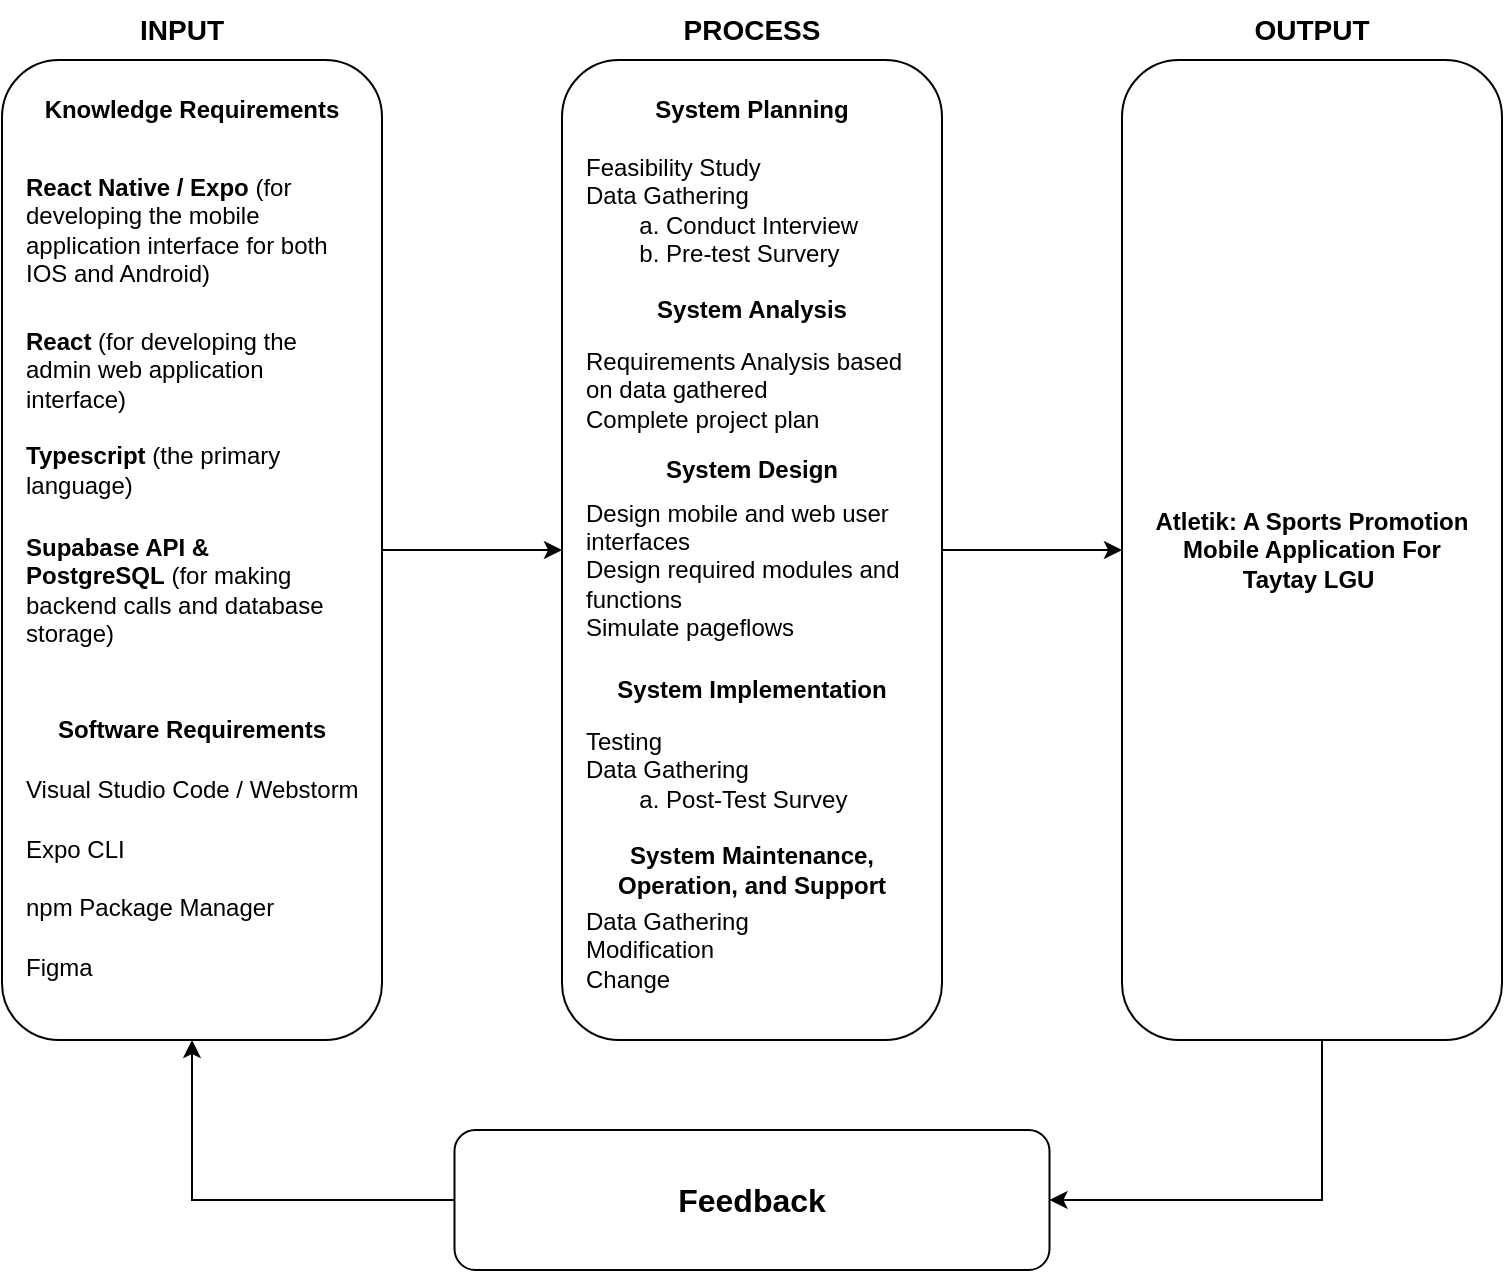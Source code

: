 <mxfile version="27.0.5">
  <diagram name="Page-1" id="kPM-uQXOeN8c8hdtPSXf">
    <mxGraphModel dx="1737" dy="1163" grid="1" gridSize="10" guides="1" tooltips="1" connect="1" arrows="1" fold="1" page="1" pageScale="1" pageWidth="850" pageHeight="1100" math="0" shadow="0">
      <root>
        <mxCell id="0" />
        <mxCell id="1" parent="0" />
        <mxCell id="4JLXjGs61Wf1CLOQnbgo-1" style="edgeStyle=orthogonalEdgeStyle;rounded=0;orthogonalLoop=1;jettySize=auto;html=1;exitX=1;exitY=0.5;exitDx=0;exitDy=0;entryX=0;entryY=0.5;entryDx=0;entryDy=0;" edge="1" parent="1" source="4JLXjGs61Wf1CLOQnbgo-2" target="4JLXjGs61Wf1CLOQnbgo-12">
          <mxGeometry relative="1" as="geometry" />
        </mxCell>
        <mxCell id="4JLXjGs61Wf1CLOQnbgo-2" value="" style="rounded=1;whiteSpace=wrap;html=1;fillColor=none;" vertex="1" parent="1">
          <mxGeometry x="50" y="120" width="190" height="490" as="geometry" />
        </mxCell>
        <mxCell id="4JLXjGs61Wf1CLOQnbgo-3" value="Knowledge Requirements" style="text;html=1;align=center;verticalAlign=middle;whiteSpace=wrap;rounded=0;fontStyle=1" vertex="1" parent="1">
          <mxGeometry x="60" y="130" width="170" height="30" as="geometry" />
        </mxCell>
        <mxCell id="4JLXjGs61Wf1CLOQnbgo-4" value="&lt;b&gt;React Native / Expo&lt;/b&gt; (for developing the mobile application interface for both IOS and Android)" style="text;html=1;align=left;verticalAlign=middle;whiteSpace=wrap;rounded=0;" vertex="1" parent="1">
          <mxGeometry x="60" y="190" width="170" height="30" as="geometry" />
        </mxCell>
        <mxCell id="4JLXjGs61Wf1CLOQnbgo-5" value="&lt;b&gt;React &lt;/b&gt;(for developing the admin web application interface)" style="text;html=1;align=left;verticalAlign=middle;whiteSpace=wrap;rounded=0;" vertex="1" parent="1">
          <mxGeometry x="60" y="260" width="170" height="30" as="geometry" />
        </mxCell>
        <mxCell id="4JLXjGs61Wf1CLOQnbgo-6" value="&lt;b&gt;Typescript &lt;/b&gt;(the primary language)" style="text;html=1;align=left;verticalAlign=middle;whiteSpace=wrap;rounded=0;" vertex="1" parent="1">
          <mxGeometry x="60" y="310" width="170" height="30" as="geometry" />
        </mxCell>
        <mxCell id="4JLXjGs61Wf1CLOQnbgo-7" value="&lt;b&gt;Supabase API &amp;amp; PostgreSQL&lt;/b&gt;&amp;nbsp;(for making backend calls and database storage)" style="text;html=1;align=left;verticalAlign=middle;whiteSpace=wrap;rounded=0;" vertex="1" parent="1">
          <mxGeometry x="60" y="370" width="170" height="30" as="geometry" />
        </mxCell>
        <mxCell id="4JLXjGs61Wf1CLOQnbgo-8" value="Software Requirements" style="text;html=1;align=center;verticalAlign=middle;whiteSpace=wrap;rounded=0;fontStyle=1" vertex="1" parent="1">
          <mxGeometry x="60" y="440" width="170" height="30" as="geometry" />
        </mxCell>
        <mxCell id="4JLXjGs61Wf1CLOQnbgo-9" value="Visual Studio Code / Webstorm" style="text;html=1;align=left;verticalAlign=middle;whiteSpace=wrap;rounded=0;" vertex="1" parent="1">
          <mxGeometry x="60" y="470" width="170" height="30" as="geometry" />
        </mxCell>
        <mxCell id="4JLXjGs61Wf1CLOQnbgo-10" value="Expo CLI" style="text;html=1;align=left;verticalAlign=middle;whiteSpace=wrap;rounded=0;" vertex="1" parent="1">
          <mxGeometry x="60" y="500" width="170" height="30" as="geometry" />
        </mxCell>
        <mxCell id="4JLXjGs61Wf1CLOQnbgo-11" style="edgeStyle=orthogonalEdgeStyle;rounded=0;orthogonalLoop=1;jettySize=auto;html=1;exitX=1;exitY=0.5;exitDx=0;exitDy=0;entryX=0;entryY=0.5;entryDx=0;entryDy=0;" edge="1" parent="1" source="4JLXjGs61Wf1CLOQnbgo-12" target="4JLXjGs61Wf1CLOQnbgo-24">
          <mxGeometry relative="1" as="geometry" />
        </mxCell>
        <mxCell id="4JLXjGs61Wf1CLOQnbgo-12" value="" style="rounded=1;whiteSpace=wrap;html=1;fillColor=none;" vertex="1" parent="1">
          <mxGeometry x="330" y="120" width="190" height="490" as="geometry" />
        </mxCell>
        <mxCell id="4JLXjGs61Wf1CLOQnbgo-13" value="System Planning" style="text;html=1;align=center;verticalAlign=middle;whiteSpace=wrap;rounded=0;fontStyle=1" vertex="1" parent="1">
          <mxGeometry x="340" y="130" width="170" height="30" as="geometry" />
        </mxCell>
        <mxCell id="4JLXjGs61Wf1CLOQnbgo-14" value="Feasibility Study&lt;div&gt;Data Gathering&lt;/div&gt;&lt;div&gt;&lt;span style=&quot;white-space: pre;&quot;&gt;&#x9;&lt;/span&gt;a. Conduct Interview&lt;br&gt;&lt;/div&gt;&lt;div&gt;&lt;span style=&quot;white-space: pre;&quot;&gt;&#x9;&lt;/span&gt;b. Pre-test Survery&lt;br&gt;&lt;/div&gt;" style="text;html=1;align=left;verticalAlign=middle;whiteSpace=wrap;rounded=0;" vertex="1" parent="1">
          <mxGeometry x="340" y="180" width="170" height="30" as="geometry" />
        </mxCell>
        <mxCell id="4JLXjGs61Wf1CLOQnbgo-15" value="Requirements Analysis based on data gathered&lt;div&gt;Complete project plan&lt;/div&gt;" style="text;html=1;align=left;verticalAlign=middle;whiteSpace=wrap;rounded=0;" vertex="1" parent="1">
          <mxGeometry x="340" y="270" width="170" height="30" as="geometry" />
        </mxCell>
        <mxCell id="4JLXjGs61Wf1CLOQnbgo-16" value="System Implementation" style="text;html=1;align=center;verticalAlign=middle;whiteSpace=wrap;rounded=0;fontStyle=1" vertex="1" parent="1">
          <mxGeometry x="340" y="420" width="170" height="30" as="geometry" />
        </mxCell>
        <mxCell id="4JLXjGs61Wf1CLOQnbgo-17" value="System Analysis" style="text;html=1;align=center;verticalAlign=middle;whiteSpace=wrap;rounded=0;fontStyle=1" vertex="1" parent="1">
          <mxGeometry x="340" y="230" width="170" height="30" as="geometry" />
        </mxCell>
        <mxCell id="4JLXjGs61Wf1CLOQnbgo-18" value="&lt;div&gt;Design mobile and web user interfaces&lt;/div&gt;&lt;div&gt;Design required modules and functions&lt;/div&gt;&lt;div&gt;Simulate pageflows&lt;/div&gt;" style="text;html=1;align=left;verticalAlign=middle;whiteSpace=wrap;rounded=0;" vertex="1" parent="1">
          <mxGeometry x="340" y="360" width="170" height="30" as="geometry" />
        </mxCell>
        <mxCell id="4JLXjGs61Wf1CLOQnbgo-19" value="System Design" style="text;html=1;align=center;verticalAlign=middle;whiteSpace=wrap;rounded=0;fontStyle=1" vertex="1" parent="1">
          <mxGeometry x="340" y="310" width="170" height="30" as="geometry" />
        </mxCell>
        <mxCell id="4JLXjGs61Wf1CLOQnbgo-20" value="Testing&amp;nbsp;&lt;div&gt;Data Gathering&lt;/div&gt;&lt;div&gt;&lt;span style=&quot;white-space: pre;&quot;&gt;&#x9;&lt;/span&gt;a. Post-Test Survey&lt;br&gt;&lt;/div&gt;" style="text;html=1;align=left;verticalAlign=middle;whiteSpace=wrap;rounded=0;" vertex="1" parent="1">
          <mxGeometry x="340" y="460" width="170" height="30" as="geometry" />
        </mxCell>
        <mxCell id="4JLXjGs61Wf1CLOQnbgo-21" value="System Maintenance, Operation, and Support" style="text;html=1;align=center;verticalAlign=middle;whiteSpace=wrap;rounded=0;fontStyle=1" vertex="1" parent="1">
          <mxGeometry x="340" y="510" width="170" height="30" as="geometry" />
        </mxCell>
        <mxCell id="4JLXjGs61Wf1CLOQnbgo-22" value="Data Gathering&lt;div&gt;Modification&lt;/div&gt;&lt;div&gt;Change&lt;/div&gt;" style="text;html=1;align=left;verticalAlign=middle;whiteSpace=wrap;rounded=0;" vertex="1" parent="1">
          <mxGeometry x="340" y="550" width="170" height="30" as="geometry" />
        </mxCell>
        <mxCell id="4JLXjGs61Wf1CLOQnbgo-23" style="edgeStyle=orthogonalEdgeStyle;rounded=0;orthogonalLoop=1;jettySize=auto;html=1;entryX=1;entryY=0.5;entryDx=0;entryDy=0;" edge="1" parent="1" source="4JLXjGs61Wf1CLOQnbgo-24" target="4JLXjGs61Wf1CLOQnbgo-30">
          <mxGeometry relative="1" as="geometry">
            <Array as="points">
              <mxPoint x="710" y="690" />
            </Array>
          </mxGeometry>
        </mxCell>
        <mxCell id="4JLXjGs61Wf1CLOQnbgo-24" value="" style="rounded=1;whiteSpace=wrap;html=1;fillColor=none;" vertex="1" parent="1">
          <mxGeometry x="610" y="120" width="190" height="490" as="geometry" />
        </mxCell>
        <mxCell id="4JLXjGs61Wf1CLOQnbgo-25" value="Atletik: A Sports Promotion Mobile Application For Taytay LGU&amp;nbsp;" style="text;html=1;align=center;verticalAlign=middle;whiteSpace=wrap;rounded=0;fontStyle=1" vertex="1" parent="1">
          <mxGeometry x="620" y="350" width="170" height="30" as="geometry" />
        </mxCell>
        <mxCell id="4JLXjGs61Wf1CLOQnbgo-26" value="&lt;font style=&quot;font-size: 14px;&quot;&gt;&lt;b&gt;INPUT&lt;/b&gt;&lt;/font&gt;" style="text;html=1;align=center;verticalAlign=middle;whiteSpace=wrap;rounded=0;" vertex="1" parent="1">
          <mxGeometry x="110" y="90" width="60" height="30" as="geometry" />
        </mxCell>
        <mxCell id="4JLXjGs61Wf1CLOQnbgo-27" value="&lt;font style=&quot;font-size: 14px;&quot;&gt;&lt;b&gt;PROCESS&lt;/b&gt;&lt;/font&gt;" style="text;html=1;align=center;verticalAlign=middle;whiteSpace=wrap;rounded=0;" vertex="1" parent="1">
          <mxGeometry x="395" y="90" width="60" height="30" as="geometry" />
        </mxCell>
        <mxCell id="4JLXjGs61Wf1CLOQnbgo-28" value="&lt;font style=&quot;font-size: 14px;&quot;&gt;&lt;b&gt;OUTPUT&lt;/b&gt;&lt;/font&gt;" style="text;html=1;align=center;verticalAlign=middle;whiteSpace=wrap;rounded=0;" vertex="1" parent="1">
          <mxGeometry x="675" y="90" width="60" height="30" as="geometry" />
        </mxCell>
        <mxCell id="4JLXjGs61Wf1CLOQnbgo-29" style="edgeStyle=orthogonalEdgeStyle;rounded=0;orthogonalLoop=1;jettySize=auto;html=1;exitX=0;exitY=0.5;exitDx=0;exitDy=0;entryX=0.5;entryY=1;entryDx=0;entryDy=0;" edge="1" parent="1" source="4JLXjGs61Wf1CLOQnbgo-30" target="4JLXjGs61Wf1CLOQnbgo-2">
          <mxGeometry relative="1" as="geometry" />
        </mxCell>
        <mxCell id="4JLXjGs61Wf1CLOQnbgo-30" value="&lt;font style=&quot;font-size: 16px;&quot;&gt;&lt;b&gt;Feedback&lt;/b&gt;&lt;/font&gt;" style="rounded=1;whiteSpace=wrap;html=1;fillColor=none;" vertex="1" parent="1">
          <mxGeometry x="276.25" y="655" width="297.5" height="70" as="geometry" />
        </mxCell>
        <mxCell id="4JLXjGs61Wf1CLOQnbgo-32" value="npm Package Manager" style="text;html=1;align=left;verticalAlign=middle;whiteSpace=wrap;rounded=0;" vertex="1" parent="1">
          <mxGeometry x="60" y="529" width="170" height="30" as="geometry" />
        </mxCell>
        <mxCell id="4JLXjGs61Wf1CLOQnbgo-33" value="Figma" style="text;html=1;align=left;verticalAlign=middle;whiteSpace=wrap;rounded=0;" vertex="1" parent="1">
          <mxGeometry x="60" y="559" width="170" height="30" as="geometry" />
        </mxCell>
      </root>
    </mxGraphModel>
  </diagram>
</mxfile>

